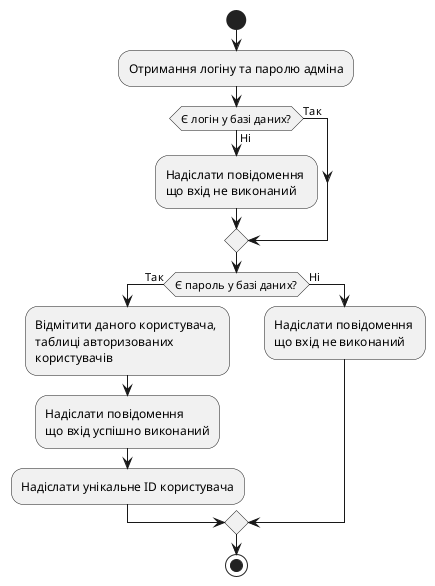 @startuml
start 
    :Отримання логіну та паролю адміна;
    if(Є логін у базі даних?) then (Так)
      else (Ні) 
    :Надіслати повідомення \nщо вхід не виконаний;
endif
         if(Є пароль у базі даних?) then (Так)
            :Відмітити даного користувача, \nтаблиці авторизованих \nкористувачів;
            :Надіслати повідомення \nщо вхід успішно виконаний;
            :Надіслати унікальне ID користувача;
         
    else (Ні)
    :Надіслати повідомення \nщо вхід не виконаний;
endif
stop
@enduml
